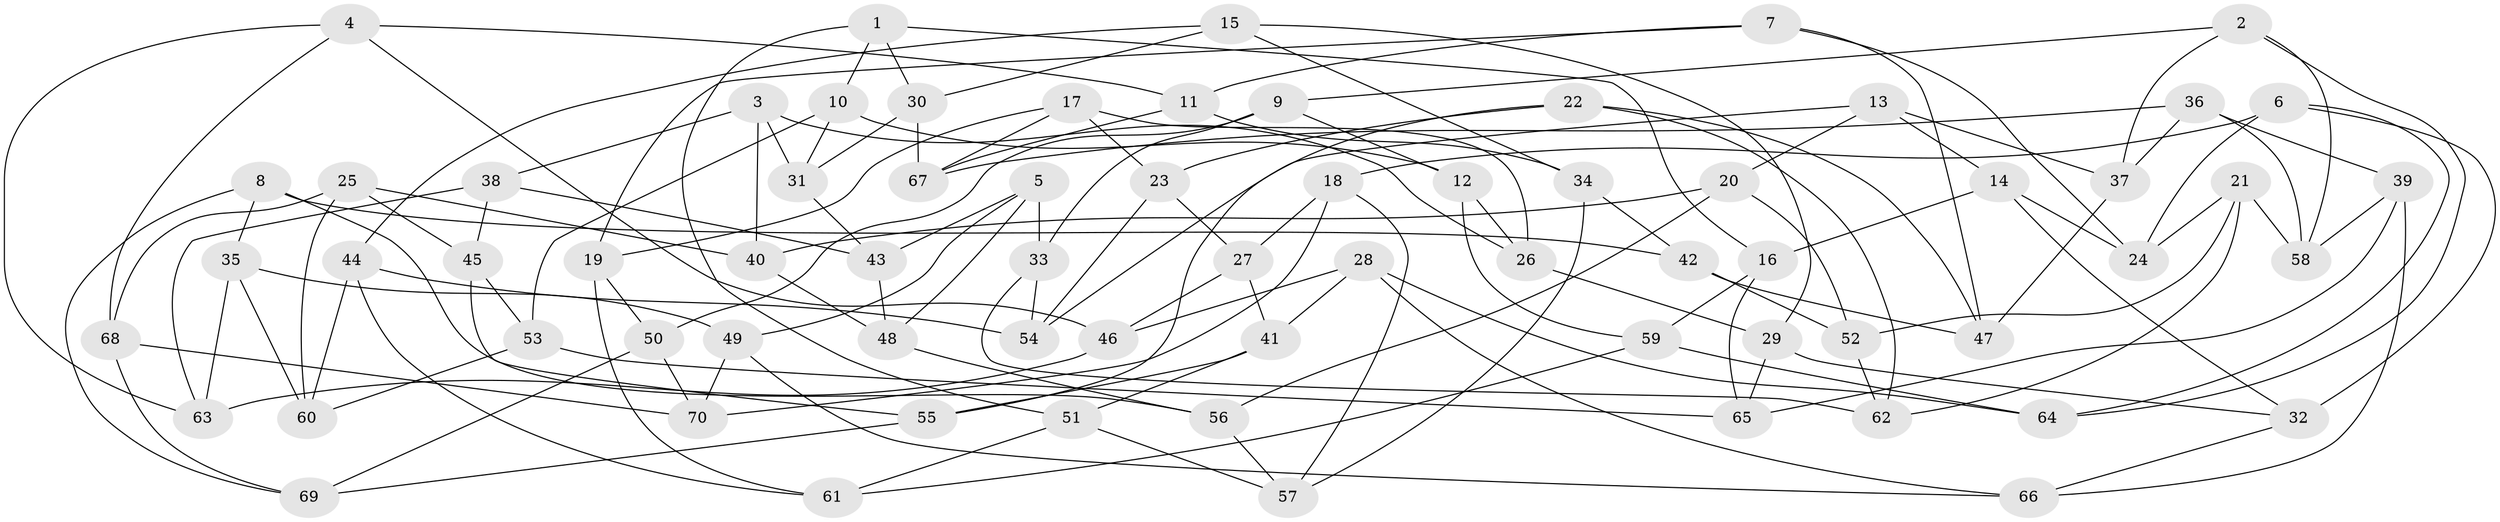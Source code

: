 // coarse degree distribution, {5: 0.34210526315789475, 6: 0.5, 3: 0.02631578947368421, 4: 0.13157894736842105}
// Generated by graph-tools (version 1.1) at 2025/52/02/27/25 19:52:30]
// undirected, 70 vertices, 140 edges
graph export_dot {
graph [start="1"]
  node [color=gray90,style=filled];
  1;
  2;
  3;
  4;
  5;
  6;
  7;
  8;
  9;
  10;
  11;
  12;
  13;
  14;
  15;
  16;
  17;
  18;
  19;
  20;
  21;
  22;
  23;
  24;
  25;
  26;
  27;
  28;
  29;
  30;
  31;
  32;
  33;
  34;
  35;
  36;
  37;
  38;
  39;
  40;
  41;
  42;
  43;
  44;
  45;
  46;
  47;
  48;
  49;
  50;
  51;
  52;
  53;
  54;
  55;
  56;
  57;
  58;
  59;
  60;
  61;
  62;
  63;
  64;
  65;
  66;
  67;
  68;
  69;
  70;
  1 -- 51;
  1 -- 10;
  1 -- 16;
  1 -- 30;
  2 -- 58;
  2 -- 64;
  2 -- 37;
  2 -- 9;
  3 -- 26;
  3 -- 38;
  3 -- 31;
  3 -- 40;
  4 -- 68;
  4 -- 46;
  4 -- 63;
  4 -- 11;
  5 -- 33;
  5 -- 49;
  5 -- 48;
  5 -- 43;
  6 -- 64;
  6 -- 18;
  6 -- 32;
  6 -- 24;
  7 -- 47;
  7 -- 11;
  7 -- 24;
  7 -- 19;
  8 -- 42;
  8 -- 69;
  8 -- 56;
  8 -- 35;
  9 -- 33;
  9 -- 50;
  9 -- 12;
  10 -- 53;
  10 -- 31;
  10 -- 12;
  11 -- 67;
  11 -- 34;
  12 -- 59;
  12 -- 26;
  13 -- 37;
  13 -- 14;
  13 -- 54;
  13 -- 20;
  14 -- 16;
  14 -- 24;
  14 -- 32;
  15 -- 30;
  15 -- 44;
  15 -- 29;
  15 -- 34;
  16 -- 65;
  16 -- 59;
  17 -- 67;
  17 -- 23;
  17 -- 19;
  17 -- 26;
  18 -- 70;
  18 -- 27;
  18 -- 57;
  19 -- 61;
  19 -- 50;
  20 -- 52;
  20 -- 56;
  20 -- 40;
  21 -- 62;
  21 -- 24;
  21 -- 52;
  21 -- 58;
  22 -- 55;
  22 -- 23;
  22 -- 62;
  22 -- 47;
  23 -- 54;
  23 -- 27;
  25 -- 45;
  25 -- 40;
  25 -- 68;
  25 -- 60;
  26 -- 29;
  27 -- 46;
  27 -- 41;
  28 -- 41;
  28 -- 64;
  28 -- 66;
  28 -- 46;
  29 -- 32;
  29 -- 65;
  30 -- 67;
  30 -- 31;
  31 -- 43;
  32 -- 66;
  33 -- 62;
  33 -- 54;
  34 -- 57;
  34 -- 42;
  35 -- 63;
  35 -- 60;
  35 -- 49;
  36 -- 37;
  36 -- 39;
  36 -- 58;
  36 -- 67;
  37 -- 47;
  38 -- 63;
  38 -- 45;
  38 -- 43;
  39 -- 65;
  39 -- 66;
  39 -- 58;
  40 -- 48;
  41 -- 55;
  41 -- 51;
  42 -- 52;
  42 -- 47;
  43 -- 48;
  44 -- 61;
  44 -- 54;
  44 -- 60;
  45 -- 55;
  45 -- 53;
  46 -- 63;
  48 -- 56;
  49 -- 70;
  49 -- 66;
  50 -- 70;
  50 -- 69;
  51 -- 57;
  51 -- 61;
  52 -- 62;
  53 -- 65;
  53 -- 60;
  55 -- 69;
  56 -- 57;
  59 -- 64;
  59 -- 61;
  68 -- 70;
  68 -- 69;
}
